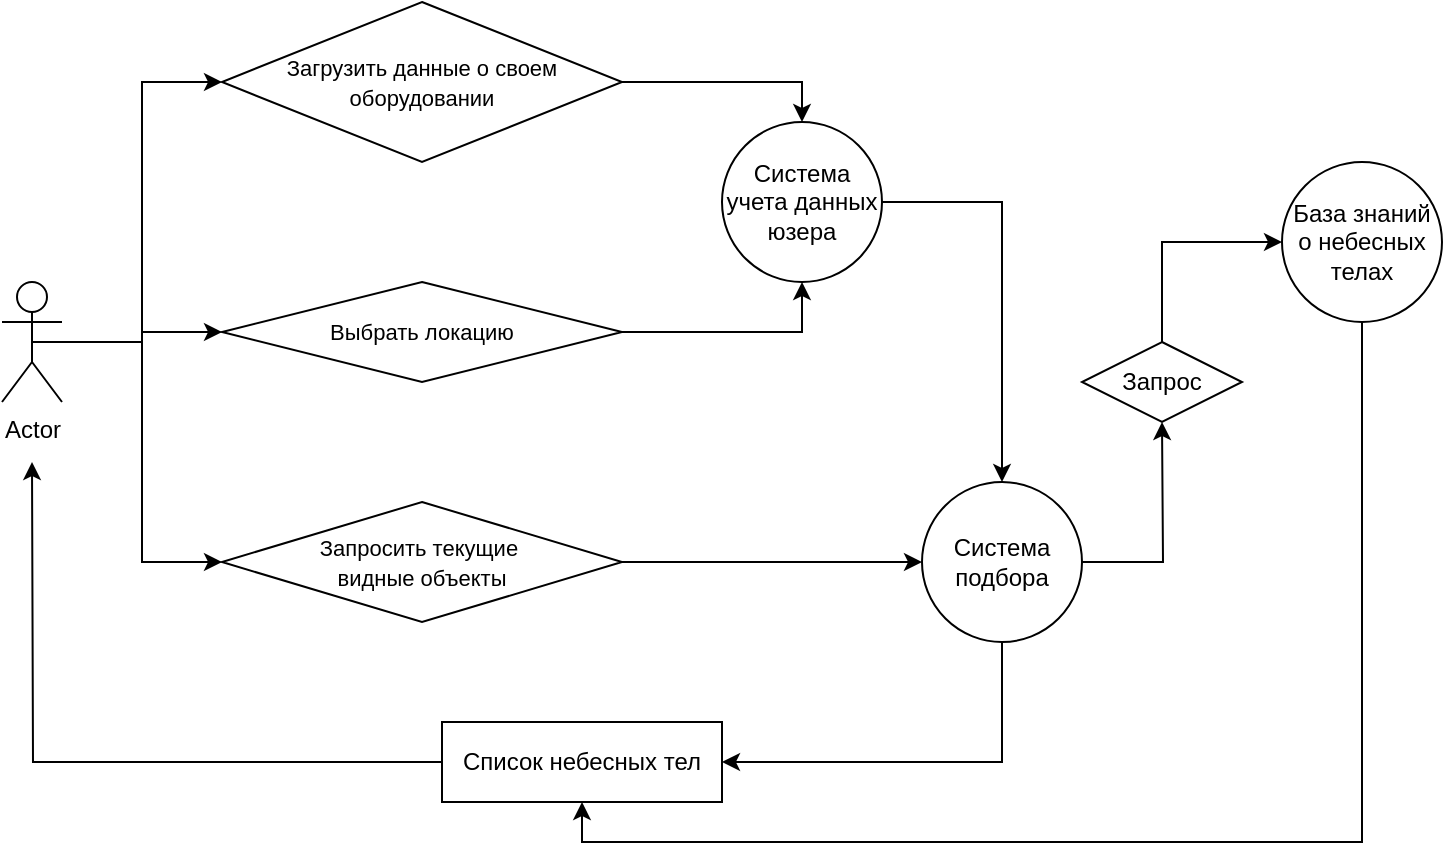 <mxfile version="24.8.3">
  <diagram id="PtqWroX1pcGJvrtXxroe" name="Page-1">
    <mxGraphModel dx="1434" dy="738" grid="1" gridSize="10" guides="1" tooltips="1" connect="1" arrows="1" fold="1" page="1" pageScale="1" pageWidth="850" pageHeight="1100" math="0" shadow="0">
      <root>
        <mxCell id="0" />
        <mxCell id="1" parent="0" />
        <mxCell id="wP3wJTWDok0Trz7eWz-c-7" style="edgeStyle=orthogonalEdgeStyle;rounded=0;orthogonalLoop=1;jettySize=auto;html=1;exitX=0.5;exitY=0.5;exitDx=0;exitDy=0;exitPerimeter=0;entryX=0;entryY=0.5;entryDx=0;entryDy=0;" parent="1" source="g7VKKsddG1Id4xtsdgsH-1" target="wP3wJTWDok0Trz7eWz-c-5" edge="1">
          <mxGeometry relative="1" as="geometry" />
        </mxCell>
        <mxCell id="wP3wJTWDok0Trz7eWz-c-8" style="edgeStyle=orthogonalEdgeStyle;rounded=0;orthogonalLoop=1;jettySize=auto;html=1;exitX=0.5;exitY=0.5;exitDx=0;exitDy=0;exitPerimeter=0;entryX=0;entryY=0.5;entryDx=0;entryDy=0;" parent="1" source="g7VKKsddG1Id4xtsdgsH-1" target="wP3wJTWDok0Trz7eWz-c-6" edge="1">
          <mxGeometry relative="1" as="geometry" />
        </mxCell>
        <mxCell id="wP3wJTWDok0Trz7eWz-c-17" style="edgeStyle=orthogonalEdgeStyle;rounded=0;orthogonalLoop=1;jettySize=auto;html=1;entryX=0;entryY=0.5;entryDx=0;entryDy=0;" parent="1" source="g7VKKsddG1Id4xtsdgsH-1" target="wP3wJTWDok0Trz7eWz-c-16" edge="1">
          <mxGeometry relative="1" as="geometry" />
        </mxCell>
        <mxCell id="g7VKKsddG1Id4xtsdgsH-1" value="Actor" style="shape=umlActor;verticalLabelPosition=bottom;verticalAlign=top;html=1;outlineConnect=0;" parent="1" vertex="1">
          <mxGeometry x="70" y="200" width="30" height="60" as="geometry" />
        </mxCell>
        <mxCell id="wP3wJTWDok0Trz7eWz-c-13" style="edgeStyle=orthogonalEdgeStyle;rounded=0;orthogonalLoop=1;jettySize=auto;html=1;exitX=1;exitY=0.5;exitDx=0;exitDy=0;entryX=0.5;entryY=0;entryDx=0;entryDy=0;" parent="1" source="wP3wJTWDok0Trz7eWz-c-5" target="wP3wJTWDok0Trz7eWz-c-12" edge="1">
          <mxGeometry relative="1" as="geometry" />
        </mxCell>
        <mxCell id="wP3wJTWDok0Trz7eWz-c-5" value="&lt;font style=&quot;font-size: 11px;&quot;&gt;Загрузить данные о своем оборудовании&lt;/font&gt;" style="rhombus;whiteSpace=wrap;html=1;" parent="1" vertex="1">
          <mxGeometry x="180" y="60" width="200" height="80" as="geometry" />
        </mxCell>
        <mxCell id="wP3wJTWDok0Trz7eWz-c-14" style="edgeStyle=orthogonalEdgeStyle;rounded=0;orthogonalLoop=1;jettySize=auto;html=1;exitX=1;exitY=0.5;exitDx=0;exitDy=0;entryX=0.5;entryY=1;entryDx=0;entryDy=0;" parent="1" source="wP3wJTWDok0Trz7eWz-c-6" target="wP3wJTWDok0Trz7eWz-c-12" edge="1">
          <mxGeometry relative="1" as="geometry" />
        </mxCell>
        <mxCell id="wP3wJTWDok0Trz7eWz-c-6" value="&lt;font style=&quot;font-size: 11px;&quot;&gt;Выбрать локацию&lt;/font&gt;" style="rhombus;whiteSpace=wrap;html=1;" parent="1" vertex="1">
          <mxGeometry x="180" y="200" width="200" height="50" as="geometry" />
        </mxCell>
        <mxCell id="wP3wJTWDok0Trz7eWz-c-20" style="edgeStyle=orthogonalEdgeStyle;rounded=0;orthogonalLoop=1;jettySize=auto;html=1;exitX=1;exitY=0.5;exitDx=0;exitDy=0;" parent="1" source="wP3wJTWDok0Trz7eWz-c-12" target="wP3wJTWDok0Trz7eWz-c-18" edge="1">
          <mxGeometry relative="1" as="geometry" />
        </mxCell>
        <mxCell id="wP3wJTWDok0Trz7eWz-c-12" value="Система учета данных юзера" style="ellipse;whiteSpace=wrap;html=1;aspect=fixed;" parent="1" vertex="1">
          <mxGeometry x="430" y="120" width="80" height="80" as="geometry" />
        </mxCell>
        <mxCell id="wP3wJTWDok0Trz7eWz-c-19" style="edgeStyle=orthogonalEdgeStyle;rounded=0;orthogonalLoop=1;jettySize=auto;html=1;entryX=0;entryY=0.5;entryDx=0;entryDy=0;" parent="1" source="wP3wJTWDok0Trz7eWz-c-16" target="wP3wJTWDok0Trz7eWz-c-18" edge="1">
          <mxGeometry relative="1" as="geometry" />
        </mxCell>
        <mxCell id="wP3wJTWDok0Trz7eWz-c-16" value="&lt;font style=&quot;font-size: 11px;&quot;&gt;Запросить текущие&amp;nbsp;&lt;/font&gt;&lt;div&gt;&lt;font style=&quot;font-size: 11px;&quot;&gt;видные объекты&lt;/font&gt;&lt;/div&gt;" style="rhombus;whiteSpace=wrap;html=1;" parent="1" vertex="1">
          <mxGeometry x="180" y="310" width="200" height="60" as="geometry" />
        </mxCell>
        <mxCell id="YFpaz4wGAG_Ez2dE_PRF-11" style="edgeStyle=orthogonalEdgeStyle;rounded=0;orthogonalLoop=1;jettySize=auto;html=1;" edge="1" parent="1" source="wP3wJTWDok0Trz7eWz-c-18">
          <mxGeometry relative="1" as="geometry">
            <mxPoint x="650" y="270" as="targetPoint" />
          </mxGeometry>
        </mxCell>
        <mxCell id="wP3wJTWDok0Trz7eWz-c-18" value="Система подбора" style="ellipse;whiteSpace=wrap;html=1;aspect=fixed;" parent="1" vertex="1">
          <mxGeometry x="530" y="300" width="80" height="80" as="geometry" />
        </mxCell>
        <mxCell id="YFpaz4wGAG_Ez2dE_PRF-6" style="edgeStyle=orthogonalEdgeStyle;rounded=0;orthogonalLoop=1;jettySize=auto;html=1;" edge="1" parent="1" source="YFpaz4wGAG_Ez2dE_PRF-2">
          <mxGeometry relative="1" as="geometry">
            <mxPoint x="85" y="290" as="targetPoint" />
          </mxGeometry>
        </mxCell>
        <mxCell id="YFpaz4wGAG_Ez2dE_PRF-2" value="Список небесных тел" style="rounded=0;whiteSpace=wrap;html=1;" vertex="1" parent="1">
          <mxGeometry x="290" y="420" width="140" height="40" as="geometry" />
        </mxCell>
        <mxCell id="YFpaz4wGAG_Ez2dE_PRF-5" value="" style="endArrow=classic;html=1;rounded=0;entryX=1;entryY=0.5;entryDx=0;entryDy=0;exitX=0.5;exitY=1;exitDx=0;exitDy=0;" edge="1" parent="1" source="wP3wJTWDok0Trz7eWz-c-18" target="YFpaz4wGAG_Ez2dE_PRF-2">
          <mxGeometry width="50" height="50" relative="1" as="geometry">
            <mxPoint x="310" y="330" as="sourcePoint" />
            <mxPoint x="360" y="280" as="targetPoint" />
            <Array as="points">
              <mxPoint x="570" y="440" />
            </Array>
          </mxGeometry>
        </mxCell>
        <mxCell id="YFpaz4wGAG_Ez2dE_PRF-13" style="edgeStyle=orthogonalEdgeStyle;rounded=0;orthogonalLoop=1;jettySize=auto;html=1;entryX=0.5;entryY=1;entryDx=0;entryDy=0;" edge="1" parent="1" source="YFpaz4wGAG_Ez2dE_PRF-7" target="YFpaz4wGAG_Ez2dE_PRF-2">
          <mxGeometry relative="1" as="geometry">
            <mxPoint x="750" y="340" as="targetPoint" />
            <Array as="points">
              <mxPoint x="750" y="480" />
              <mxPoint x="360" y="480" />
            </Array>
          </mxGeometry>
        </mxCell>
        <mxCell id="YFpaz4wGAG_Ez2dE_PRF-7" value="База знаний о небесных телах" style="ellipse;whiteSpace=wrap;html=1;aspect=fixed;" vertex="1" parent="1">
          <mxGeometry x="710" y="140" width="80" height="80" as="geometry" />
        </mxCell>
        <mxCell id="YFpaz4wGAG_Ez2dE_PRF-12" style="edgeStyle=orthogonalEdgeStyle;rounded=0;orthogonalLoop=1;jettySize=auto;html=1;entryX=0;entryY=0.5;entryDx=0;entryDy=0;" edge="1" parent="1" source="YFpaz4wGAG_Ez2dE_PRF-10" target="YFpaz4wGAG_Ez2dE_PRF-7">
          <mxGeometry relative="1" as="geometry">
            <mxPoint x="680" y="170" as="targetPoint" />
            <Array as="points">
              <mxPoint x="650" y="180" />
            </Array>
          </mxGeometry>
        </mxCell>
        <mxCell id="YFpaz4wGAG_Ez2dE_PRF-10" value="Запрос" style="rhombus;whiteSpace=wrap;html=1;" vertex="1" parent="1">
          <mxGeometry x="610" y="230" width="80" height="40" as="geometry" />
        </mxCell>
      </root>
    </mxGraphModel>
  </diagram>
</mxfile>
